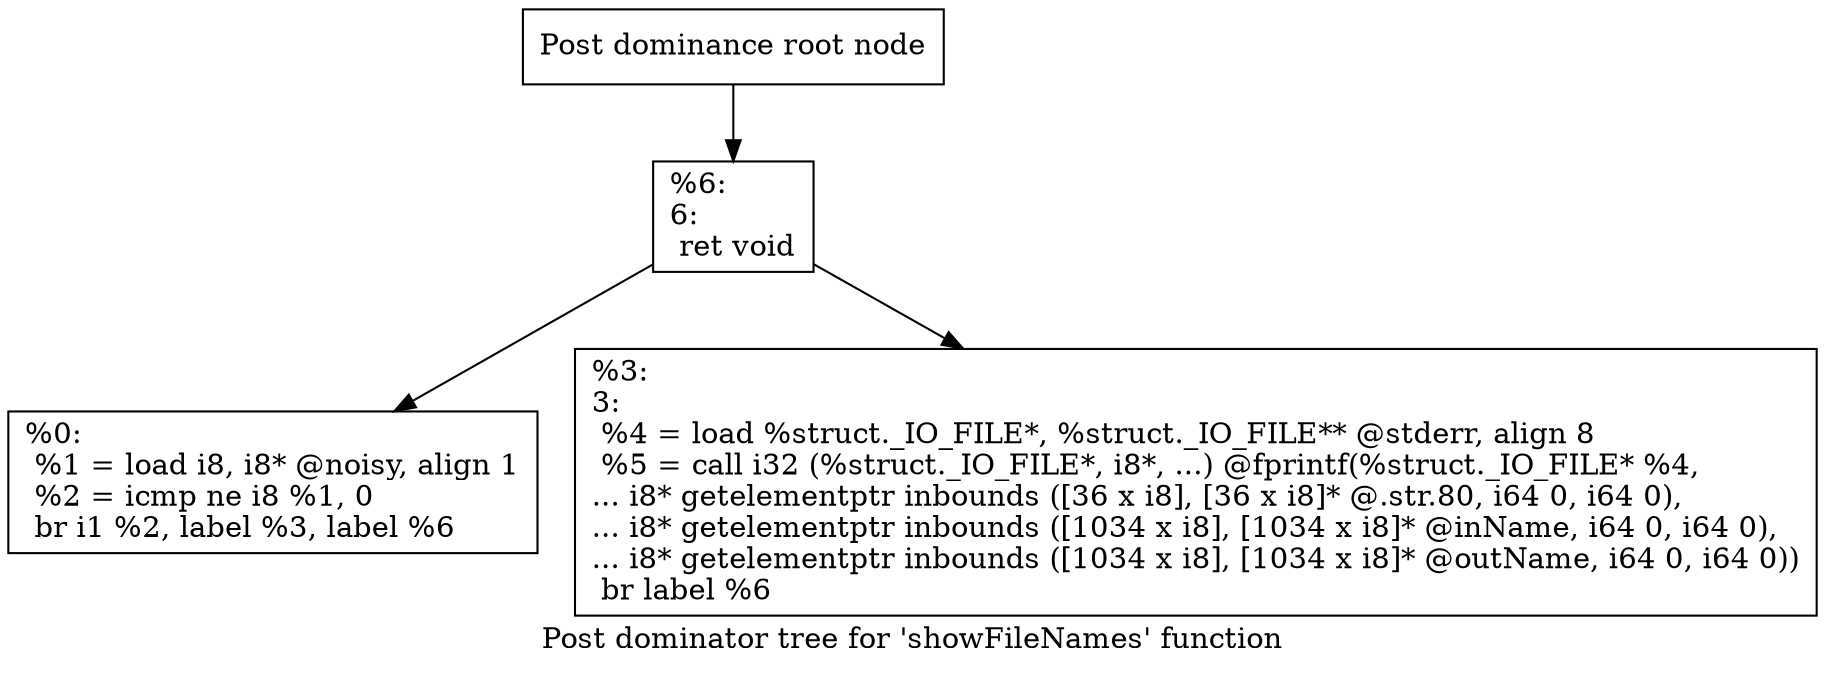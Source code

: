 digraph "Post dominator tree for 'showFileNames' function" {
	label="Post dominator tree for 'showFileNames' function";

	Node0x15486f0 [shape=record,label="{Post dominance root node}"];
	Node0x15486f0 -> Node0x15deef0;
	Node0x15deef0 [shape=record,label="{%6:\l6:                                                \l  ret void\l}"];
	Node0x15deef0 -> Node0x14e1590;
	Node0x15deef0 -> Node0x153f5d0;
	Node0x14e1590 [shape=record,label="{%0:\l  %1 = load i8, i8* @noisy, align 1\l  %2 = icmp ne i8 %1, 0\l  br i1 %2, label %3, label %6\l}"];
	Node0x153f5d0 [shape=record,label="{%3:\l3:                                                \l  %4 = load %struct._IO_FILE*, %struct._IO_FILE** @stderr, align 8\l  %5 = call i32 (%struct._IO_FILE*, i8*, ...) @fprintf(%struct._IO_FILE* %4,\l... i8* getelementptr inbounds ([36 x i8], [36 x i8]* @.str.80, i64 0, i64 0),\l... i8* getelementptr inbounds ([1034 x i8], [1034 x i8]* @inName, i64 0, i64 0),\l... i8* getelementptr inbounds ([1034 x i8], [1034 x i8]* @outName, i64 0, i64 0))\l  br label %6\l}"];
}
